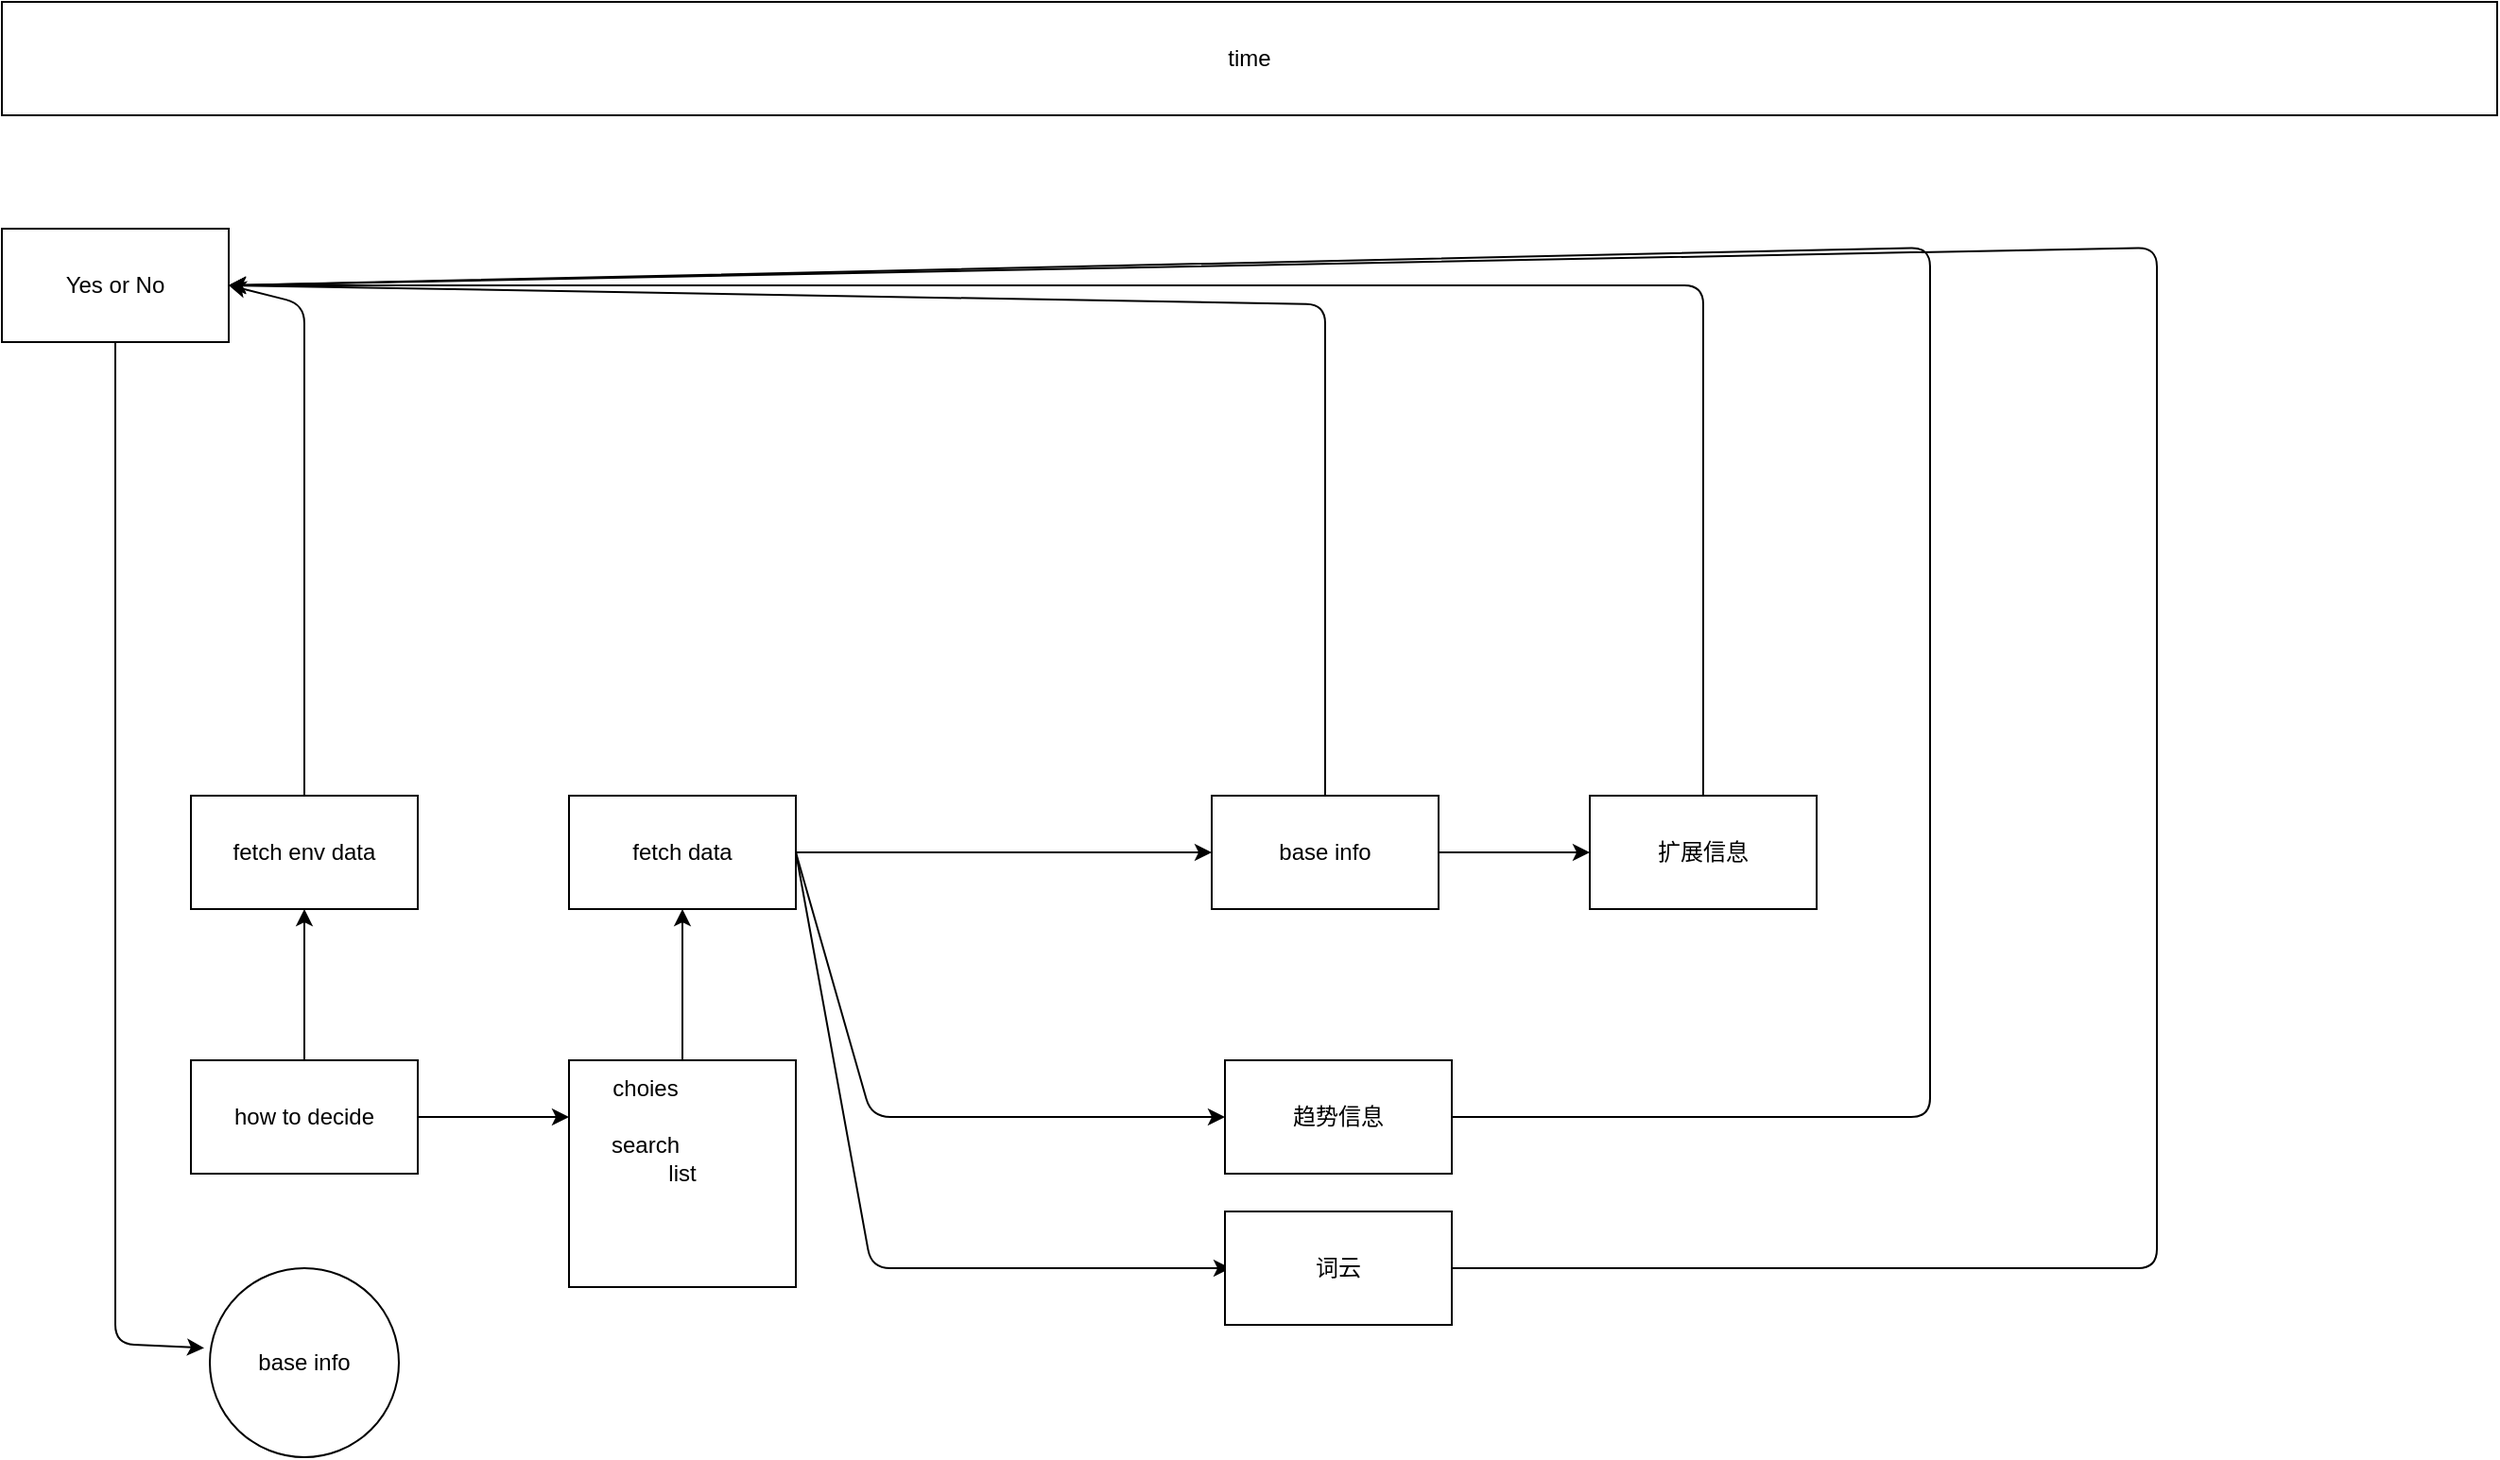 <mxfile>
    <diagram id="-frazDn_IjbOs3udyXhV" name="第 1 页">
        <mxGraphModel dx="2525" dy="5959" grid="1" gridSize="10" guides="1" tooltips="1" connect="1" arrows="1" fold="1" page="1" pageScale="1" pageWidth="3300" pageHeight="4681" math="0" shadow="0">
            <root>
                <mxCell id="0"/>
                <mxCell id="1" parent="0"/>
                <mxCell id="4" value="" style="edgeStyle=none;html=1;" edge="1" parent="1" source="2">
                    <mxGeometry relative="1" as="geometry">
                        <mxPoint x="360" y="160" as="targetPoint"/>
                    </mxGeometry>
                </mxCell>
                <mxCell id="13" value="" style="edgeStyle=none;html=1;" edge="1" parent="1" source="2" target="12">
                    <mxGeometry relative="1" as="geometry"/>
                </mxCell>
                <mxCell id="2" value="how to decide" style="rounded=0;whiteSpace=wrap;html=1;" vertex="1" parent="1">
                    <mxGeometry x="160" y="130" width="120" height="60" as="geometry"/>
                </mxCell>
                <mxCell id="6" value="" style="edgeStyle=none;html=1;" edge="1" parent="1" target="5">
                    <mxGeometry relative="1" as="geometry">
                        <mxPoint x="420" y="130" as="sourcePoint"/>
                    </mxGeometry>
                </mxCell>
                <mxCell id="10" value="" style="edgeStyle=none;html=1;exitX=1;exitY=0.5;exitDx=0;exitDy=0;" edge="1" parent="1" source="5" target="9">
                    <mxGeometry relative="1" as="geometry">
                        <Array as="points">
                            <mxPoint x="520" y="160"/>
                        </Array>
                    </mxGeometry>
                </mxCell>
                <mxCell id="8" value="" style="edgeStyle=none;html=1;entryX=0;entryY=0.5;entryDx=0;entryDy=0;" edge="1" parent="1" source="5" target="7">
                    <mxGeometry relative="1" as="geometry"/>
                </mxCell>
                <mxCell id="5" value="fetch data" style="whiteSpace=wrap;html=1;rounded=0;" vertex="1" parent="1">
                    <mxGeometry x="360" y="-10" width="120" height="60" as="geometry"/>
                </mxCell>
                <mxCell id="17" value="" style="edgeStyle=none;html=1;" edge="1" parent="1" source="7" target="16">
                    <mxGeometry relative="1" as="geometry"/>
                </mxCell>
                <mxCell id="28" value="" style="edgeStyle=none;html=1;entryX=1;entryY=0.5;entryDx=0;entryDy=0;" edge="1" parent="1" source="7" target="26">
                    <mxGeometry relative="1" as="geometry">
                        <mxPoint x="190" y="-290" as="targetPoint"/>
                        <Array as="points">
                            <mxPoint x="760" y="-270"/>
                        </Array>
                    </mxGeometry>
                </mxCell>
                <mxCell id="7" value="base info" style="whiteSpace=wrap;html=1;rounded=0;" vertex="1" parent="1">
                    <mxGeometry x="700" y="-10" width="120" height="60" as="geometry"/>
                </mxCell>
                <mxCell id="20" value="" style="edgeStyle=none;html=1;" edge="1" parent="1" source="9">
                    <mxGeometry relative="1" as="geometry">
                        <mxPoint x="180" y="-280" as="targetPoint"/>
                        <Array as="points">
                            <mxPoint x="1080" y="160"/>
                            <mxPoint x="1080" y="-300"/>
                        </Array>
                    </mxGeometry>
                </mxCell>
                <mxCell id="9" value="趋势信息" style="whiteSpace=wrap;html=1;rounded=0;" vertex="1" parent="1">
                    <mxGeometry x="707" y="130" width="120" height="60" as="geometry"/>
                </mxCell>
                <mxCell id="30" style="edgeStyle=none;html=1;exitX=0.5;exitY=0;exitDx=0;exitDy=0;entryX=1;entryY=0.5;entryDx=0;entryDy=0;" edge="1" parent="1" source="12" target="26">
                    <mxGeometry relative="1" as="geometry">
                        <Array as="points">
                            <mxPoint x="220" y="-270"/>
                        </Array>
                    </mxGeometry>
                </mxCell>
                <mxCell id="12" value="fetch env data" style="whiteSpace=wrap;html=1;rounded=0;" vertex="1" parent="1">
                    <mxGeometry x="160" y="-10" width="120" height="60" as="geometry"/>
                </mxCell>
                <mxCell id="16" value="扩展信息" style="whiteSpace=wrap;html=1;rounded=0;" vertex="1" parent="1">
                    <mxGeometry x="900" y="-10" width="120" height="60" as="geometry"/>
                </mxCell>
                <mxCell id="18" value="base info" style="ellipse;whiteSpace=wrap;html=1;aspect=fixed;" vertex="1" parent="1">
                    <mxGeometry x="170" y="240" width="100" height="100" as="geometry"/>
                </mxCell>
                <mxCell id="22" value="" style="endArrow=classic;html=1;exitX=0.5;exitY=0;exitDx=0;exitDy=0;entryX=1;entryY=0.5;entryDx=0;entryDy=0;" edge="1" parent="1" source="16" target="26">
                    <mxGeometry width="50" height="50" relative="1" as="geometry">
                        <mxPoint x="560" y="80" as="sourcePoint"/>
                        <mxPoint x="190" y="-290" as="targetPoint"/>
                        <Array as="points">
                            <mxPoint x="960" y="-280"/>
                        </Array>
                    </mxGeometry>
                </mxCell>
                <mxCell id="23" value="list" style="whiteSpace=wrap;html=1;aspect=fixed;" vertex="1" parent="1">
                    <mxGeometry x="360" y="130" width="120" height="120" as="geometry"/>
                </mxCell>
                <mxCell id="24" value="choies" style="text;html=1;align=center;verticalAlign=middle;resizable=0;points=[];autosize=1;strokeColor=none;fillColor=none;" vertex="1" parent="1">
                    <mxGeometry x="370" y="130" width="60" height="30" as="geometry"/>
                </mxCell>
                <mxCell id="25" value="search" style="text;html=1;align=center;verticalAlign=middle;resizable=0;points=[];autosize=1;strokeColor=none;fillColor=none;" vertex="1" parent="1">
                    <mxGeometry x="370" y="160" width="60" height="30" as="geometry"/>
                </mxCell>
                <mxCell id="29" value="" style="edgeStyle=none;html=1;entryX=-0.03;entryY=0.422;entryDx=0;entryDy=0;entryPerimeter=0;" edge="1" parent="1" source="26" target="18">
                    <mxGeometry relative="1" as="geometry">
                        <mxPoint x="120" y="280" as="targetPoint"/>
                        <Array as="points">
                            <mxPoint x="120" y="280"/>
                        </Array>
                    </mxGeometry>
                </mxCell>
                <mxCell id="26" value="Yes or No" style="rounded=0;whiteSpace=wrap;html=1;" vertex="1" parent="1">
                    <mxGeometry x="60" y="-310" width="120" height="60" as="geometry"/>
                </mxCell>
                <mxCell id="31" value="" style="endArrow=classic;html=1;exitX=1;exitY=0.5;exitDx=0;exitDy=0;" edge="1" parent="1" source="5">
                    <mxGeometry width="50" height="50" relative="1" as="geometry">
                        <mxPoint x="380" y="-20" as="sourcePoint"/>
                        <mxPoint x="710" y="240" as="targetPoint"/>
                        <Array as="points">
                            <mxPoint x="520" y="240"/>
                        </Array>
                    </mxGeometry>
                </mxCell>
                <mxCell id="32" value="词云" style="rounded=0;whiteSpace=wrap;html=1;" vertex="1" parent="1">
                    <mxGeometry x="707" y="210" width="120" height="60" as="geometry"/>
                </mxCell>
                <mxCell id="33" value="" style="endArrow=classic;html=1;entryX=1;entryY=0.5;entryDx=0;entryDy=0;" edge="1" parent="1" target="26">
                    <mxGeometry width="50" height="50" relative="1" as="geometry">
                        <mxPoint x="827" y="240" as="sourcePoint"/>
                        <mxPoint x="877" y="190" as="targetPoint"/>
                        <Array as="points">
                            <mxPoint x="1200" y="240"/>
                            <mxPoint x="1200" y="-300"/>
                        </Array>
                    </mxGeometry>
                </mxCell>
                <mxCell id="34" value="time" style="rounded=0;whiteSpace=wrap;html=1;" vertex="1" parent="1">
                    <mxGeometry x="60" y="-430" width="1320" height="60" as="geometry"/>
                </mxCell>
            </root>
        </mxGraphModel>
    </diagram>
</mxfile>
